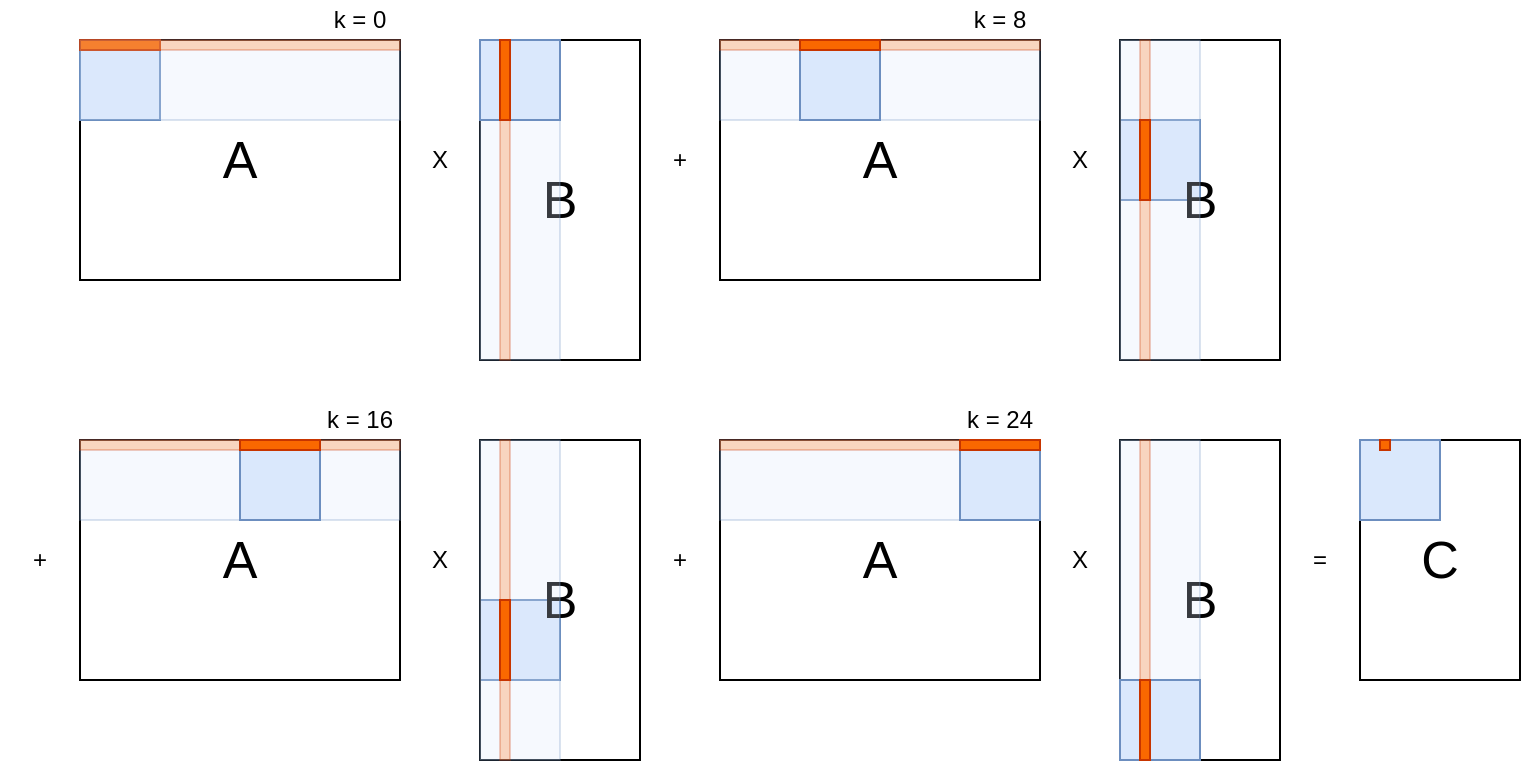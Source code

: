 <mxfile version="24.6.4" type="device">
  <diagram id="C5RBs43oDa-KdzZeNtuy" name="Page-1">
    <mxGraphModel dx="1195" dy="652" grid="1" gridSize="5" guides="1" tooltips="1" connect="1" arrows="1" fold="1" page="1" pageScale="1" pageWidth="827" pageHeight="1169" math="0" shadow="0">
      <root>
        <mxCell id="WIyWlLk6GJQsqaUBKTNV-0" />
        <mxCell id="WIyWlLk6GJQsqaUBKTNV-1" parent="WIyWlLk6GJQsqaUBKTNV-0" />
        <mxCell id="BYl2vt4ozuAjSx6usS6L-97" value="" style="whiteSpace=wrap;html=1;aspect=fixed;fillColor=#dae8fc;strokeColor=#6c8ebf;" parent="WIyWlLk6GJQsqaUBKTNV-1" vertex="1">
          <mxGeometry x="560" y="80" width="40" height="40" as="geometry" />
        </mxCell>
        <mxCell id="BYl2vt4ozuAjSx6usS6L-111" value="" style="whiteSpace=wrap;html=1;aspect=fixed;fillColor=#dae8fc;strokeColor=#6c8ebf;" parent="WIyWlLk6GJQsqaUBKTNV-1" vertex="1">
          <mxGeometry x="240" y="320" width="40" height="40" as="geometry" />
        </mxCell>
        <mxCell id="BYl2vt4ozuAjSx6usS6L-0" value="&lt;font style=&quot;font-size: 26px;&quot;&gt;A&lt;/font&gt;" style="rounded=0;whiteSpace=wrap;html=1;fillColor=none;" parent="WIyWlLk6GJQsqaUBKTNV-1" vertex="1">
          <mxGeometry x="40" y="40" width="160" height="120" as="geometry" />
        </mxCell>
        <mxCell id="BYl2vt4ozuAjSx6usS6L-1" value="&lt;font style=&quot;font-size: 26px;&quot;&gt;B&lt;/font&gt;" style="rounded=0;whiteSpace=wrap;html=1;fillColor=none;" parent="WIyWlLk6GJQsqaUBKTNV-1" vertex="1">
          <mxGeometry x="240" y="40" width="80" height="160" as="geometry" />
        </mxCell>
        <mxCell id="BYl2vt4ozuAjSx6usS6L-2" value="&lt;font style=&quot;font-size: 26px;&quot;&gt;C&lt;/font&gt;" style="rounded=0;whiteSpace=wrap;html=1;fillColor=none;" parent="WIyWlLk6GJQsqaUBKTNV-1" vertex="1">
          <mxGeometry x="680" y="240" width="80" height="120" as="geometry" />
        </mxCell>
        <mxCell id="BYl2vt4ozuAjSx6usS6L-5" value="" style="rounded=0;whiteSpace=wrap;html=1;fillColor=#dae8fc;strokeColor=#6c8ebf;" parent="WIyWlLk6GJQsqaUBKTNV-1" vertex="1">
          <mxGeometry x="680" y="240" width="40" height="40" as="geometry" />
        </mxCell>
        <mxCell id="BYl2vt4ozuAjSx6usS6L-6" value="" style="whiteSpace=wrap;html=1;aspect=fixed;fillColor=#dae8fc;strokeColor=#6c8ebf;" parent="WIyWlLk6GJQsqaUBKTNV-1" vertex="1">
          <mxGeometry x="40" y="40" width="40" height="40" as="geometry" />
        </mxCell>
        <mxCell id="BYl2vt4ozuAjSx6usS6L-33" value="" style="rounded=0;whiteSpace=wrap;html=1;fillColor=#fa6800;strokeColor=#C73500;fontColor=#000000;" parent="WIyWlLk6GJQsqaUBKTNV-1" vertex="1">
          <mxGeometry x="40" y="40" width="40" height="5" as="geometry" />
        </mxCell>
        <mxCell id="BYl2vt4ozuAjSx6usS6L-35" value="" style="rounded=0;whiteSpace=wrap;html=1;fillColor=#fa6800;strokeColor=#C73500;fontColor=#000000;" parent="WIyWlLk6GJQsqaUBKTNV-1" vertex="1">
          <mxGeometry x="690" y="240" width="5" height="5" as="geometry" />
        </mxCell>
        <mxCell id="BYl2vt4ozuAjSx6usS6L-66" value="" style="rounded=0;whiteSpace=wrap;html=1;fillColor=#dae8fc;strokeColor=#6c8ebf;opacity=25;" parent="WIyWlLk6GJQsqaUBKTNV-1" vertex="1">
          <mxGeometry x="40" y="40" width="160" height="40" as="geometry" />
        </mxCell>
        <mxCell id="BYl2vt4ozuAjSx6usS6L-67" value="" style="rounded=0;whiteSpace=wrap;html=1;fillColor=#fa6800;strokeColor=#C73500;fontColor=#000000;opacity=25;" parent="WIyWlLk6GJQsqaUBKTNV-1" vertex="1">
          <mxGeometry x="40" y="40" width="160" height="5" as="geometry" />
        </mxCell>
        <mxCell id="BYl2vt4ozuAjSx6usS6L-68" value="" style="rounded=0;whiteSpace=wrap;html=1;fillColor=#dae8fc;strokeColor=#6c8ebf;opacity=25;" parent="WIyWlLk6GJQsqaUBKTNV-1" vertex="1">
          <mxGeometry x="240" y="40" width="40" height="160" as="geometry" />
        </mxCell>
        <mxCell id="BYl2vt4ozuAjSx6usS6L-69" value="" style="rounded=0;whiteSpace=wrap;html=1;fillColor=#fa6800;strokeColor=#C73500;fontColor=#000000;opacity=25;" parent="WIyWlLk6GJQsqaUBKTNV-1" vertex="1">
          <mxGeometry x="250" y="40" width="5" height="160" as="geometry" />
        </mxCell>
        <mxCell id="BYl2vt4ozuAjSx6usS6L-7" value="" style="whiteSpace=wrap;html=1;aspect=fixed;fillColor=#dae8fc;strokeColor=#6c8ebf;" parent="WIyWlLk6GJQsqaUBKTNV-1" vertex="1">
          <mxGeometry x="240" y="40" width="40" height="40" as="geometry" />
        </mxCell>
        <mxCell id="BYl2vt4ozuAjSx6usS6L-34" value="" style="rounded=0;whiteSpace=wrap;html=1;fillColor=#fa6800;strokeColor=#C73500;fontColor=#000000;" parent="WIyWlLk6GJQsqaUBKTNV-1" vertex="1">
          <mxGeometry x="250" y="40" width="5" height="40" as="geometry" />
        </mxCell>
        <mxCell id="BYl2vt4ozuAjSx6usS6L-70" value="k = 0" style="text;html=1;strokeColor=none;fillColor=none;align=center;verticalAlign=middle;whiteSpace=wrap;rounded=0;" parent="WIyWlLk6GJQsqaUBKTNV-1" vertex="1">
          <mxGeometry x="40" y="20" width="280" height="20" as="geometry" />
        </mxCell>
        <mxCell id="BYl2vt4ozuAjSx6usS6L-89" value="&lt;font style=&quot;font-size: 26px;&quot;&gt;A&lt;/font&gt;" style="rounded=0;whiteSpace=wrap;html=1;fillColor=none;" parent="WIyWlLk6GJQsqaUBKTNV-1" vertex="1">
          <mxGeometry x="360" y="40" width="160" height="120" as="geometry" />
        </mxCell>
        <mxCell id="BYl2vt4ozuAjSx6usS6L-90" value="&lt;font style=&quot;font-size: 26px;&quot;&gt;B&lt;/font&gt;" style="rounded=0;whiteSpace=wrap;html=1;fillColor=none;" parent="WIyWlLk6GJQsqaUBKTNV-1" vertex="1">
          <mxGeometry x="560" y="40" width="80" height="160" as="geometry" />
        </mxCell>
        <mxCell id="BYl2vt4ozuAjSx6usS6L-93" value="" style="rounded=0;whiteSpace=wrap;html=1;fillColor=#dae8fc;strokeColor=#6c8ebf;opacity=25;" parent="WIyWlLk6GJQsqaUBKTNV-1" vertex="1">
          <mxGeometry x="360" y="40" width="160" height="40" as="geometry" />
        </mxCell>
        <mxCell id="BYl2vt4ozuAjSx6usS6L-94" value="" style="rounded=0;whiteSpace=wrap;html=1;fillColor=#fa6800;strokeColor=#C73500;fontColor=#000000;opacity=25;" parent="WIyWlLk6GJQsqaUBKTNV-1" vertex="1">
          <mxGeometry x="360" y="40" width="160" height="5" as="geometry" />
        </mxCell>
        <mxCell id="BYl2vt4ozuAjSx6usS6L-95" value="" style="rounded=0;whiteSpace=wrap;html=1;fillColor=#dae8fc;strokeColor=#6c8ebf;opacity=25;" parent="WIyWlLk6GJQsqaUBKTNV-1" vertex="1">
          <mxGeometry x="560" y="40" width="40" height="160" as="geometry" />
        </mxCell>
        <mxCell id="BYl2vt4ozuAjSx6usS6L-96" value="" style="rounded=0;whiteSpace=wrap;html=1;fillColor=#fa6800;strokeColor=#C73500;fontColor=#000000;opacity=25;" parent="WIyWlLk6GJQsqaUBKTNV-1" vertex="1">
          <mxGeometry x="570" y="40" width="5" height="160" as="geometry" />
        </mxCell>
        <mxCell id="BYl2vt4ozuAjSx6usS6L-98" value="" style="rounded=0;whiteSpace=wrap;html=1;fillColor=#fa6800;strokeColor=#C73500;fontColor=#000000;" parent="WIyWlLk6GJQsqaUBKTNV-1" vertex="1">
          <mxGeometry x="570" y="80" width="5" height="40" as="geometry" />
        </mxCell>
        <mxCell id="BYl2vt4ozuAjSx6usS6L-99" value="k = 8" style="text;html=1;strokeColor=none;fillColor=none;align=center;verticalAlign=middle;whiteSpace=wrap;rounded=0;" parent="WIyWlLk6GJQsqaUBKTNV-1" vertex="1">
          <mxGeometry x="360" y="20" width="280" height="20" as="geometry" />
        </mxCell>
        <mxCell id="BYl2vt4ozuAjSx6usS6L-102" value="X" style="text;html=1;strokeColor=none;fillColor=none;align=center;verticalAlign=middle;whiteSpace=wrap;rounded=0;" parent="WIyWlLk6GJQsqaUBKTNV-1" vertex="1">
          <mxGeometry x="200" y="80" width="40" height="40" as="geometry" />
        </mxCell>
        <mxCell id="BYl2vt4ozuAjSx6usS6L-103" value="+" style="text;html=1;strokeColor=none;fillColor=none;align=center;verticalAlign=middle;whiteSpace=wrap;rounded=0;" parent="WIyWlLk6GJQsqaUBKTNV-1" vertex="1">
          <mxGeometry x="320" y="80" width="40" height="40" as="geometry" />
        </mxCell>
        <mxCell id="BYl2vt4ozuAjSx6usS6L-104" value="X" style="text;html=1;strokeColor=none;fillColor=none;align=center;verticalAlign=middle;whiteSpace=wrap;rounded=0;" parent="WIyWlLk6GJQsqaUBKTNV-1" vertex="1">
          <mxGeometry x="520" y="80" width="40" height="40" as="geometry" />
        </mxCell>
        <mxCell id="BYl2vt4ozuAjSx6usS6L-91" value="" style="whiteSpace=wrap;html=1;aspect=fixed;fillColor=#dae8fc;strokeColor=#6c8ebf;" parent="WIyWlLk6GJQsqaUBKTNV-1" vertex="1">
          <mxGeometry x="400" y="40" width="40" height="40" as="geometry" />
        </mxCell>
        <mxCell id="BYl2vt4ozuAjSx6usS6L-92" value="" style="rounded=0;whiteSpace=wrap;html=1;fillColor=#fa6800;strokeColor=#C73500;fontColor=#000000;" parent="WIyWlLk6GJQsqaUBKTNV-1" vertex="1">
          <mxGeometry x="400" y="40" width="40" height="5" as="geometry" />
        </mxCell>
        <mxCell id="BYl2vt4ozuAjSx6usS6L-105" value="&lt;font style=&quot;font-size: 26px;&quot;&gt;A&lt;/font&gt;" style="rounded=0;whiteSpace=wrap;html=1;fillColor=none;" parent="WIyWlLk6GJQsqaUBKTNV-1" vertex="1">
          <mxGeometry x="40" y="240" width="160" height="120" as="geometry" />
        </mxCell>
        <mxCell id="BYl2vt4ozuAjSx6usS6L-106" value="&lt;font style=&quot;font-size: 26px;&quot;&gt;B&lt;/font&gt;" style="rounded=0;whiteSpace=wrap;html=1;fillColor=none;" parent="WIyWlLk6GJQsqaUBKTNV-1" vertex="1">
          <mxGeometry x="240" y="240" width="80" height="160" as="geometry" />
        </mxCell>
        <mxCell id="BYl2vt4ozuAjSx6usS6L-107" value="" style="rounded=0;whiteSpace=wrap;html=1;fillColor=#dae8fc;strokeColor=#6c8ebf;opacity=25;" parent="WIyWlLk6GJQsqaUBKTNV-1" vertex="1">
          <mxGeometry x="40" y="240" width="160" height="40" as="geometry" />
        </mxCell>
        <mxCell id="BYl2vt4ozuAjSx6usS6L-108" value="" style="rounded=0;whiteSpace=wrap;html=1;fillColor=#fa6800;strokeColor=#C73500;fontColor=#000000;opacity=25;" parent="WIyWlLk6GJQsqaUBKTNV-1" vertex="1">
          <mxGeometry x="40" y="240" width="160" height="5" as="geometry" />
        </mxCell>
        <mxCell id="BYl2vt4ozuAjSx6usS6L-109" value="" style="rounded=0;whiteSpace=wrap;html=1;fillColor=#dae8fc;strokeColor=#6c8ebf;opacity=25;" parent="WIyWlLk6GJQsqaUBKTNV-1" vertex="1">
          <mxGeometry x="240" y="240" width="40" height="160" as="geometry" />
        </mxCell>
        <mxCell id="BYl2vt4ozuAjSx6usS6L-110" value="" style="rounded=0;whiteSpace=wrap;html=1;fillColor=#fa6800;strokeColor=#C73500;fontColor=#000000;opacity=25;" parent="WIyWlLk6GJQsqaUBKTNV-1" vertex="1">
          <mxGeometry x="250" y="240" width="5" height="160" as="geometry" />
        </mxCell>
        <mxCell id="BYl2vt4ozuAjSx6usS6L-112" value="" style="rounded=0;whiteSpace=wrap;html=1;fillColor=#fa6800;strokeColor=#C73500;fontColor=#000000;" parent="WIyWlLk6GJQsqaUBKTNV-1" vertex="1">
          <mxGeometry x="250" y="320" width="5" height="40" as="geometry" />
        </mxCell>
        <mxCell id="BYl2vt4ozuAjSx6usS6L-113" value="+" style="text;html=1;strokeColor=none;fillColor=none;align=center;verticalAlign=middle;whiteSpace=wrap;rounded=0;" parent="WIyWlLk6GJQsqaUBKTNV-1" vertex="1">
          <mxGeometry y="280" width="40" height="40" as="geometry" />
        </mxCell>
        <mxCell id="BYl2vt4ozuAjSx6usS6L-114" value="X" style="text;html=1;strokeColor=none;fillColor=none;align=center;verticalAlign=middle;whiteSpace=wrap;rounded=0;" parent="WIyWlLk6GJQsqaUBKTNV-1" vertex="1">
          <mxGeometry x="200" y="280" width="40" height="40" as="geometry" />
        </mxCell>
        <mxCell id="BYl2vt4ozuAjSx6usS6L-115" value="" style="whiteSpace=wrap;html=1;aspect=fixed;fillColor=#dae8fc;strokeColor=#6c8ebf;" parent="WIyWlLk6GJQsqaUBKTNV-1" vertex="1">
          <mxGeometry x="120" y="240" width="40" height="40" as="geometry" />
        </mxCell>
        <mxCell id="BYl2vt4ozuAjSx6usS6L-116" value="" style="rounded=0;whiteSpace=wrap;html=1;fillColor=#fa6800;strokeColor=#C73500;fontColor=#000000;" parent="WIyWlLk6GJQsqaUBKTNV-1" vertex="1">
          <mxGeometry x="120" y="240" width="40" height="5" as="geometry" />
        </mxCell>
        <mxCell id="BYl2vt4ozuAjSx6usS6L-117" value="&lt;font style=&quot;font-size: 26px;&quot;&gt;A&lt;/font&gt;" style="rounded=0;whiteSpace=wrap;html=1;fillColor=none;" parent="WIyWlLk6GJQsqaUBKTNV-1" vertex="1">
          <mxGeometry x="360" y="240" width="160" height="120" as="geometry" />
        </mxCell>
        <mxCell id="BYl2vt4ozuAjSx6usS6L-118" value="&lt;font style=&quot;font-size: 26px;&quot;&gt;B&lt;/font&gt;" style="rounded=0;whiteSpace=wrap;html=1;fillColor=none;" parent="WIyWlLk6GJQsqaUBKTNV-1" vertex="1">
          <mxGeometry x="560" y="240" width="80" height="160" as="geometry" />
        </mxCell>
        <mxCell id="BYl2vt4ozuAjSx6usS6L-119" value="" style="rounded=0;whiteSpace=wrap;html=1;fillColor=#dae8fc;strokeColor=#6c8ebf;opacity=25;" parent="WIyWlLk6GJQsqaUBKTNV-1" vertex="1">
          <mxGeometry x="360" y="240" width="160" height="40" as="geometry" />
        </mxCell>
        <mxCell id="BYl2vt4ozuAjSx6usS6L-120" value="" style="rounded=0;whiteSpace=wrap;html=1;fillColor=#fa6800;strokeColor=#C73500;fontColor=#000000;opacity=25;" parent="WIyWlLk6GJQsqaUBKTNV-1" vertex="1">
          <mxGeometry x="360" y="240" width="160" height="5" as="geometry" />
        </mxCell>
        <mxCell id="BYl2vt4ozuAjSx6usS6L-121" value="" style="rounded=0;whiteSpace=wrap;html=1;fillColor=#dae8fc;strokeColor=#6c8ebf;opacity=25;" parent="WIyWlLk6GJQsqaUBKTNV-1" vertex="1">
          <mxGeometry x="560" y="240" width="40" height="160" as="geometry" />
        </mxCell>
        <mxCell id="BYl2vt4ozuAjSx6usS6L-122" value="" style="rounded=0;whiteSpace=wrap;html=1;fillColor=#fa6800;strokeColor=#C73500;fontColor=#000000;opacity=25;" parent="WIyWlLk6GJQsqaUBKTNV-1" vertex="1">
          <mxGeometry x="570" y="240" width="5" height="160" as="geometry" />
        </mxCell>
        <mxCell id="BYl2vt4ozuAjSx6usS6L-123" value="" style="whiteSpace=wrap;html=1;aspect=fixed;fillColor=#dae8fc;strokeColor=#6c8ebf;" parent="WIyWlLk6GJQsqaUBKTNV-1" vertex="1">
          <mxGeometry x="560" y="360" width="40" height="40" as="geometry" />
        </mxCell>
        <mxCell id="BYl2vt4ozuAjSx6usS6L-124" value="" style="rounded=0;whiteSpace=wrap;html=1;fillColor=#fa6800;strokeColor=#C73500;fontColor=#000000;" parent="WIyWlLk6GJQsqaUBKTNV-1" vertex="1">
          <mxGeometry x="570" y="360" width="5" height="40" as="geometry" />
        </mxCell>
        <mxCell id="BYl2vt4ozuAjSx6usS6L-125" value="+" style="text;html=1;strokeColor=none;fillColor=none;align=center;verticalAlign=middle;whiteSpace=wrap;rounded=0;" parent="WIyWlLk6GJQsqaUBKTNV-1" vertex="1">
          <mxGeometry x="320" y="280" width="40" height="40" as="geometry" />
        </mxCell>
        <mxCell id="BYl2vt4ozuAjSx6usS6L-126" value="X" style="text;html=1;strokeColor=none;fillColor=none;align=center;verticalAlign=middle;whiteSpace=wrap;rounded=0;" parent="WIyWlLk6GJQsqaUBKTNV-1" vertex="1">
          <mxGeometry x="520" y="280" width="40" height="40" as="geometry" />
        </mxCell>
        <mxCell id="BYl2vt4ozuAjSx6usS6L-127" value="" style="whiteSpace=wrap;html=1;aspect=fixed;fillColor=#dae8fc;strokeColor=#6c8ebf;" parent="WIyWlLk6GJQsqaUBKTNV-1" vertex="1">
          <mxGeometry x="480" y="240" width="40" height="40" as="geometry" />
        </mxCell>
        <mxCell id="BYl2vt4ozuAjSx6usS6L-128" value="" style="rounded=0;whiteSpace=wrap;html=1;fillColor=#fa6800;strokeColor=#C73500;fontColor=#000000;" parent="WIyWlLk6GJQsqaUBKTNV-1" vertex="1">
          <mxGeometry x="480" y="240" width="40" height="5" as="geometry" />
        </mxCell>
        <mxCell id="BYl2vt4ozuAjSx6usS6L-129" value="=" style="text;html=1;strokeColor=none;fillColor=none;align=center;verticalAlign=middle;whiteSpace=wrap;rounded=0;" parent="WIyWlLk6GJQsqaUBKTNV-1" vertex="1">
          <mxGeometry x="640" y="280" width="40" height="40" as="geometry" />
        </mxCell>
        <mxCell id="BYl2vt4ozuAjSx6usS6L-131" value="k = 16" style="text;html=1;strokeColor=none;fillColor=none;align=center;verticalAlign=middle;whiteSpace=wrap;rounded=0;" parent="WIyWlLk6GJQsqaUBKTNV-1" vertex="1">
          <mxGeometry x="40" y="220" width="280" height="20" as="geometry" />
        </mxCell>
        <mxCell id="BYl2vt4ozuAjSx6usS6L-132" value="k = 24" style="text;html=1;strokeColor=none;fillColor=none;align=center;verticalAlign=middle;whiteSpace=wrap;rounded=0;" parent="WIyWlLk6GJQsqaUBKTNV-1" vertex="1">
          <mxGeometry x="360" y="220" width="280" height="20" as="geometry" />
        </mxCell>
      </root>
    </mxGraphModel>
  </diagram>
</mxfile>
